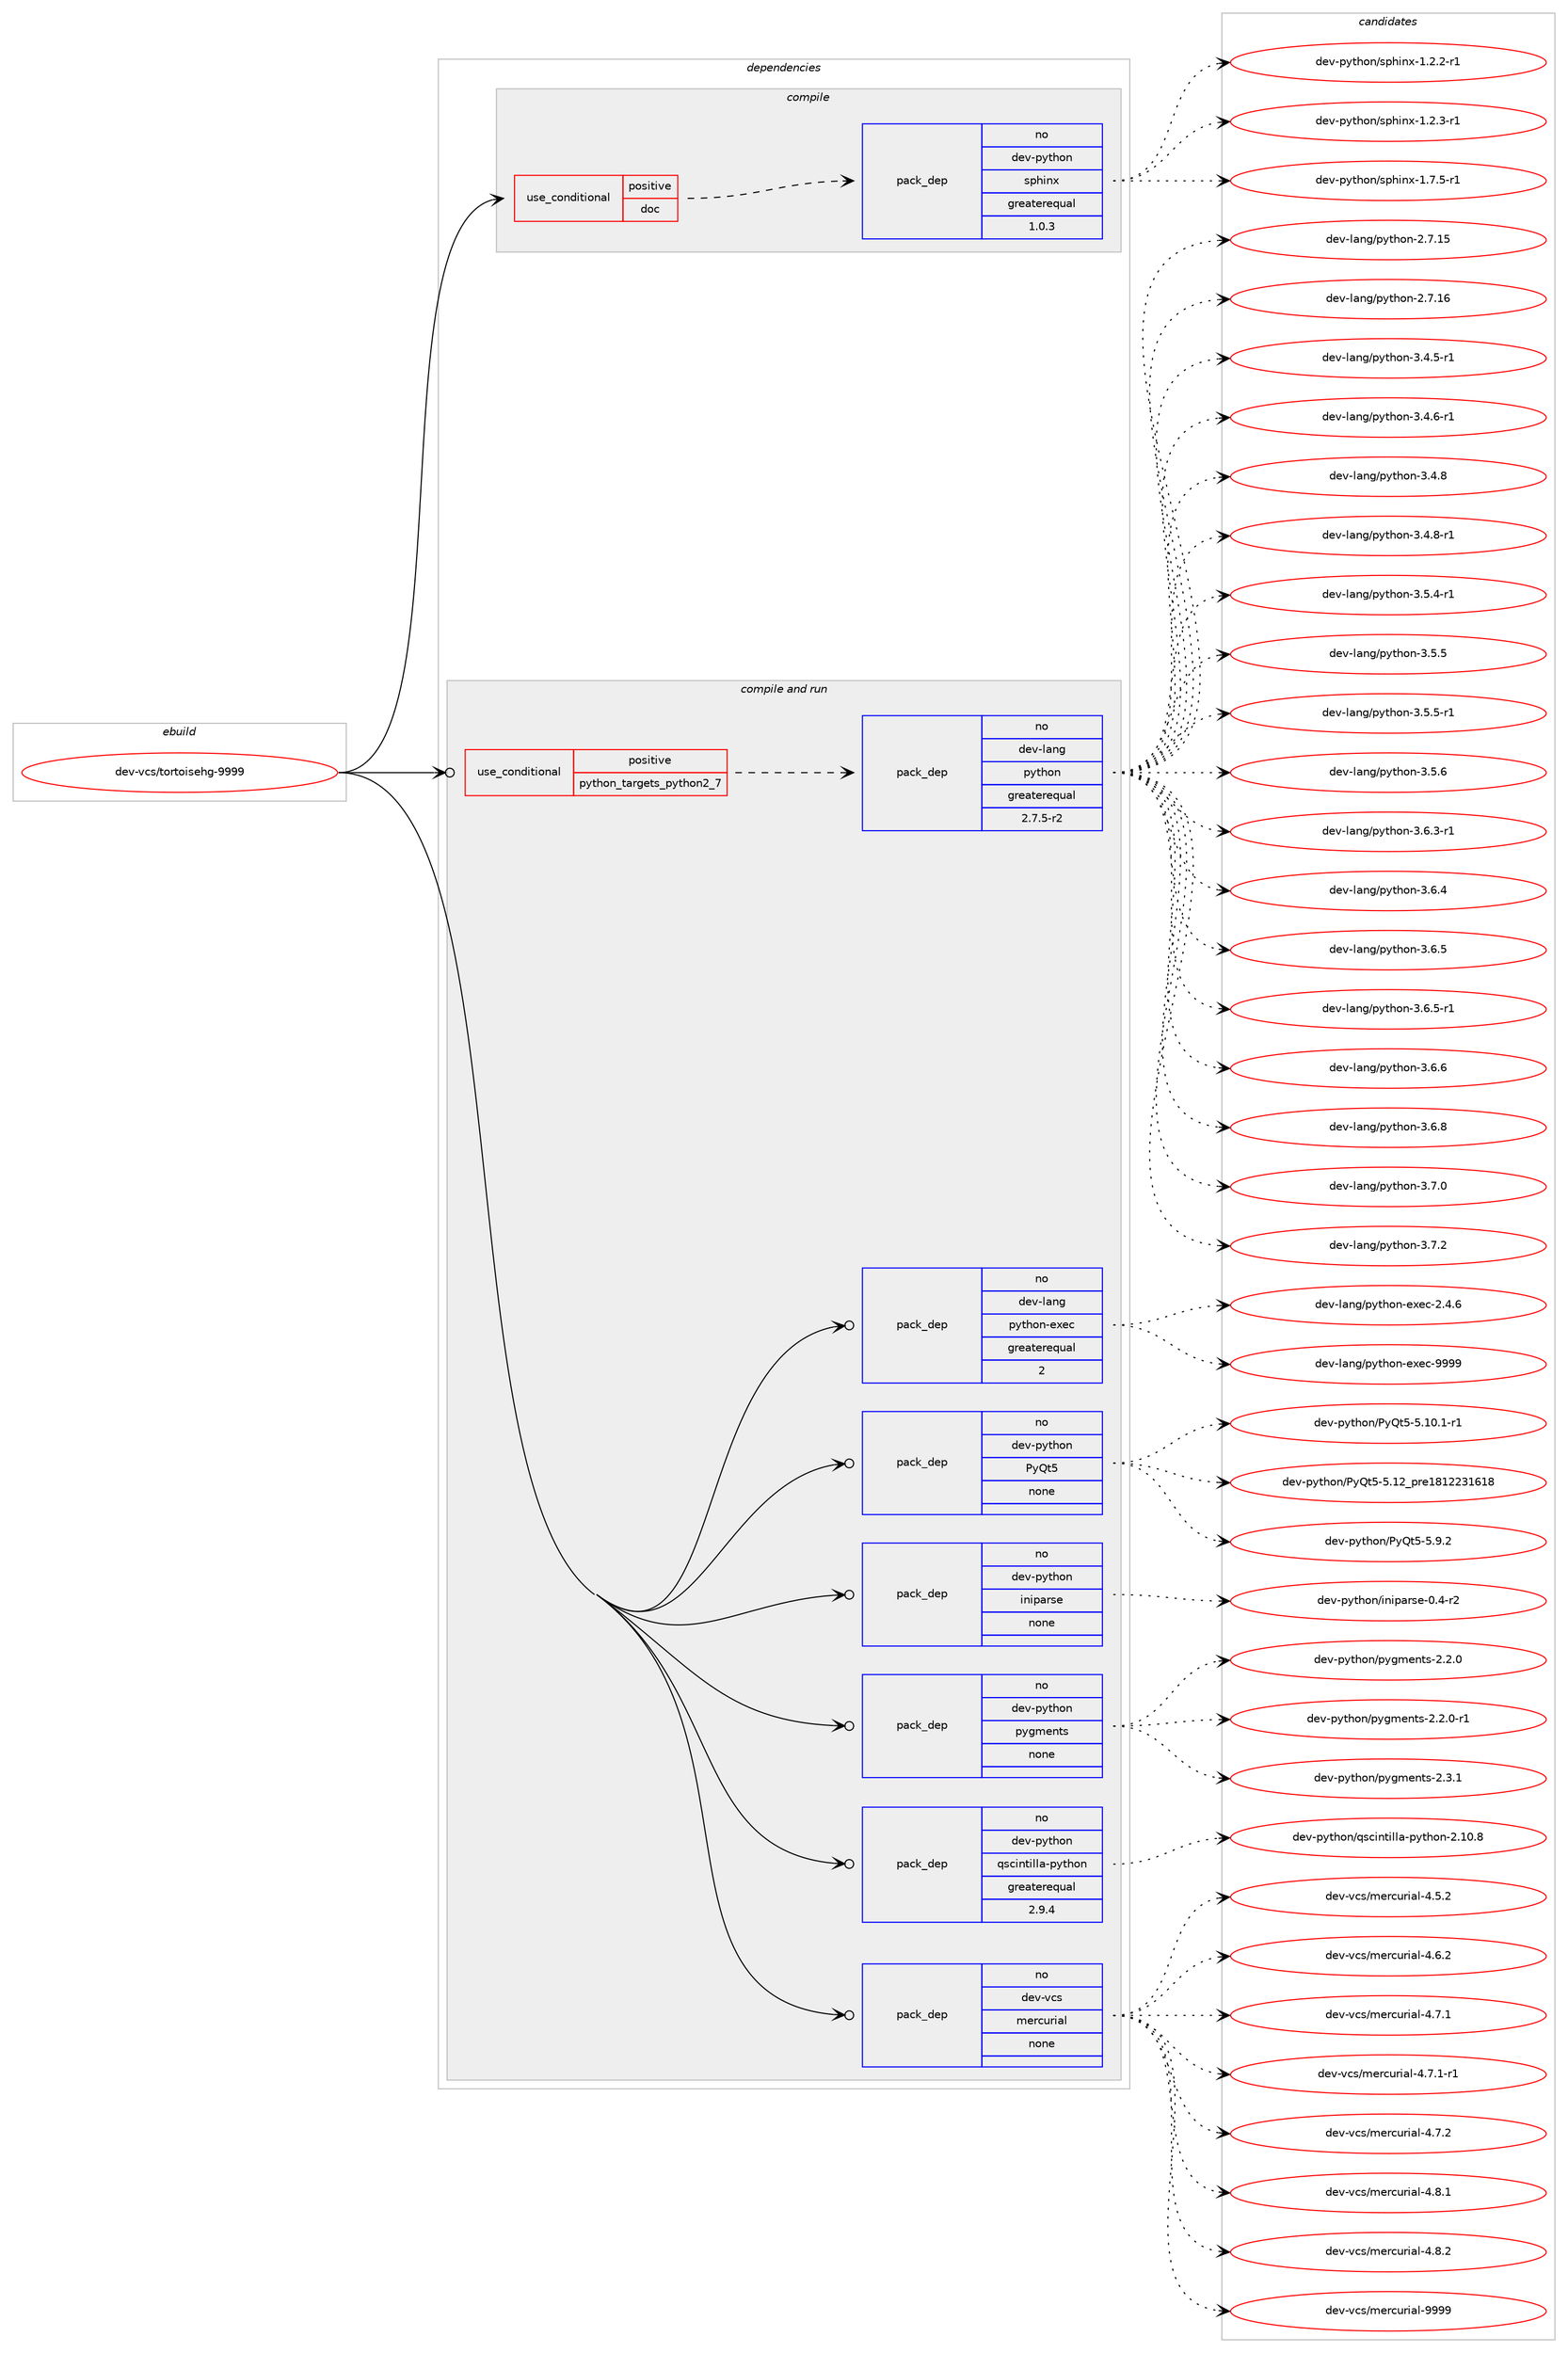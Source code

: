 digraph prolog {

# *************
# Graph options
# *************

newrank=true;
concentrate=true;
compound=true;
graph [rankdir=LR,fontname=Helvetica,fontsize=10,ranksep=1.5];#, ranksep=2.5, nodesep=0.2];
edge  [arrowhead=vee];
node  [fontname=Helvetica,fontsize=10];

# **********
# The ebuild
# **********

subgraph cluster_leftcol {
color=gray;
rank=same;
label=<<i>ebuild</i>>;
id [label="dev-vcs/tortoisehg-9999", color=red, width=4, href="../dev-vcs/tortoisehg-9999.svg"];
}

# ****************
# The dependencies
# ****************

subgraph cluster_midcol {
color=gray;
label=<<i>dependencies</i>>;
subgraph cluster_compile {
fillcolor="#eeeeee";
style=filled;
label=<<i>compile</i>>;
subgraph cond425952 {
dependency1552953 [label=<<TABLE BORDER="0" CELLBORDER="1" CELLSPACING="0" CELLPADDING="4"><TR><TD ROWSPAN="3" CELLPADDING="10">use_conditional</TD></TR><TR><TD>positive</TD></TR><TR><TD>doc</TD></TR></TABLE>>, shape=none, color=red];
subgraph pack1103237 {
dependency1552954 [label=<<TABLE BORDER="0" CELLBORDER="1" CELLSPACING="0" CELLPADDING="4" WIDTH="220"><TR><TD ROWSPAN="6" CELLPADDING="30">pack_dep</TD></TR><TR><TD WIDTH="110">no</TD></TR><TR><TD>dev-python</TD></TR><TR><TD>sphinx</TD></TR><TR><TD>greaterequal</TD></TR><TR><TD>1.0.3</TD></TR></TABLE>>, shape=none, color=blue];
}
dependency1552953:e -> dependency1552954:w [weight=20,style="dashed",arrowhead="vee"];
}
id:e -> dependency1552953:w [weight=20,style="solid",arrowhead="vee"];
}
subgraph cluster_compileandrun {
fillcolor="#eeeeee";
style=filled;
label=<<i>compile and run</i>>;
subgraph cond425953 {
dependency1552955 [label=<<TABLE BORDER="0" CELLBORDER="1" CELLSPACING="0" CELLPADDING="4"><TR><TD ROWSPAN="3" CELLPADDING="10">use_conditional</TD></TR><TR><TD>positive</TD></TR><TR><TD>python_targets_python2_7</TD></TR></TABLE>>, shape=none, color=red];
subgraph pack1103238 {
dependency1552956 [label=<<TABLE BORDER="0" CELLBORDER="1" CELLSPACING="0" CELLPADDING="4" WIDTH="220"><TR><TD ROWSPAN="6" CELLPADDING="30">pack_dep</TD></TR><TR><TD WIDTH="110">no</TD></TR><TR><TD>dev-lang</TD></TR><TR><TD>python</TD></TR><TR><TD>greaterequal</TD></TR><TR><TD>2.7.5-r2</TD></TR></TABLE>>, shape=none, color=blue];
}
dependency1552955:e -> dependency1552956:w [weight=20,style="dashed",arrowhead="vee"];
}
id:e -> dependency1552955:w [weight=20,style="solid",arrowhead="odotvee"];
subgraph pack1103239 {
dependency1552957 [label=<<TABLE BORDER="0" CELLBORDER="1" CELLSPACING="0" CELLPADDING="4" WIDTH="220"><TR><TD ROWSPAN="6" CELLPADDING="30">pack_dep</TD></TR><TR><TD WIDTH="110">no</TD></TR><TR><TD>dev-lang</TD></TR><TR><TD>python-exec</TD></TR><TR><TD>greaterequal</TD></TR><TR><TD>2</TD></TR></TABLE>>, shape=none, color=blue];
}
id:e -> dependency1552957:w [weight=20,style="solid",arrowhead="odotvee"];
subgraph pack1103240 {
dependency1552958 [label=<<TABLE BORDER="0" CELLBORDER="1" CELLSPACING="0" CELLPADDING="4" WIDTH="220"><TR><TD ROWSPAN="6" CELLPADDING="30">pack_dep</TD></TR><TR><TD WIDTH="110">no</TD></TR><TR><TD>dev-python</TD></TR><TR><TD>PyQt5</TD></TR><TR><TD>none</TD></TR><TR><TD></TD></TR></TABLE>>, shape=none, color=blue];
}
id:e -> dependency1552958:w [weight=20,style="solid",arrowhead="odotvee"];
subgraph pack1103241 {
dependency1552959 [label=<<TABLE BORDER="0" CELLBORDER="1" CELLSPACING="0" CELLPADDING="4" WIDTH="220"><TR><TD ROWSPAN="6" CELLPADDING="30">pack_dep</TD></TR><TR><TD WIDTH="110">no</TD></TR><TR><TD>dev-python</TD></TR><TR><TD>iniparse</TD></TR><TR><TD>none</TD></TR><TR><TD></TD></TR></TABLE>>, shape=none, color=blue];
}
id:e -> dependency1552959:w [weight=20,style="solid",arrowhead="odotvee"];
subgraph pack1103242 {
dependency1552960 [label=<<TABLE BORDER="0" CELLBORDER="1" CELLSPACING="0" CELLPADDING="4" WIDTH="220"><TR><TD ROWSPAN="6" CELLPADDING="30">pack_dep</TD></TR><TR><TD WIDTH="110">no</TD></TR><TR><TD>dev-python</TD></TR><TR><TD>pygments</TD></TR><TR><TD>none</TD></TR><TR><TD></TD></TR></TABLE>>, shape=none, color=blue];
}
id:e -> dependency1552960:w [weight=20,style="solid",arrowhead="odotvee"];
subgraph pack1103243 {
dependency1552961 [label=<<TABLE BORDER="0" CELLBORDER="1" CELLSPACING="0" CELLPADDING="4" WIDTH="220"><TR><TD ROWSPAN="6" CELLPADDING="30">pack_dep</TD></TR><TR><TD WIDTH="110">no</TD></TR><TR><TD>dev-python</TD></TR><TR><TD>qscintilla-python</TD></TR><TR><TD>greaterequal</TD></TR><TR><TD>2.9.4</TD></TR></TABLE>>, shape=none, color=blue];
}
id:e -> dependency1552961:w [weight=20,style="solid",arrowhead="odotvee"];
subgraph pack1103244 {
dependency1552962 [label=<<TABLE BORDER="0" CELLBORDER="1" CELLSPACING="0" CELLPADDING="4" WIDTH="220"><TR><TD ROWSPAN="6" CELLPADDING="30">pack_dep</TD></TR><TR><TD WIDTH="110">no</TD></TR><TR><TD>dev-vcs</TD></TR><TR><TD>mercurial</TD></TR><TR><TD>none</TD></TR><TR><TD></TD></TR></TABLE>>, shape=none, color=blue];
}
id:e -> dependency1552962:w [weight=20,style="solid",arrowhead="odotvee"];
}
subgraph cluster_run {
fillcolor="#eeeeee";
style=filled;
label=<<i>run</i>>;
}
}

# **************
# The candidates
# **************

subgraph cluster_choices {
rank=same;
color=gray;
label=<<i>candidates</i>>;

subgraph choice1103237 {
color=black;
nodesep=1;
choice10010111845112121116104111110471151121041051101204549465046504511449 [label="dev-python/sphinx-1.2.2-r1", color=red, width=4,href="../dev-python/sphinx-1.2.2-r1.svg"];
choice10010111845112121116104111110471151121041051101204549465046514511449 [label="dev-python/sphinx-1.2.3-r1", color=red, width=4,href="../dev-python/sphinx-1.2.3-r1.svg"];
choice10010111845112121116104111110471151121041051101204549465546534511449 [label="dev-python/sphinx-1.7.5-r1", color=red, width=4,href="../dev-python/sphinx-1.7.5-r1.svg"];
dependency1552954:e -> choice10010111845112121116104111110471151121041051101204549465046504511449:w [style=dotted,weight="100"];
dependency1552954:e -> choice10010111845112121116104111110471151121041051101204549465046514511449:w [style=dotted,weight="100"];
dependency1552954:e -> choice10010111845112121116104111110471151121041051101204549465546534511449:w [style=dotted,weight="100"];
}
subgraph choice1103238 {
color=black;
nodesep=1;
choice10010111845108971101034711212111610411111045504655464953 [label="dev-lang/python-2.7.15", color=red, width=4,href="../dev-lang/python-2.7.15.svg"];
choice10010111845108971101034711212111610411111045504655464954 [label="dev-lang/python-2.7.16", color=red, width=4,href="../dev-lang/python-2.7.16.svg"];
choice1001011184510897110103471121211161041111104551465246534511449 [label="dev-lang/python-3.4.5-r1", color=red, width=4,href="../dev-lang/python-3.4.5-r1.svg"];
choice1001011184510897110103471121211161041111104551465246544511449 [label="dev-lang/python-3.4.6-r1", color=red, width=4,href="../dev-lang/python-3.4.6-r1.svg"];
choice100101118451089711010347112121116104111110455146524656 [label="dev-lang/python-3.4.8", color=red, width=4,href="../dev-lang/python-3.4.8.svg"];
choice1001011184510897110103471121211161041111104551465246564511449 [label="dev-lang/python-3.4.8-r1", color=red, width=4,href="../dev-lang/python-3.4.8-r1.svg"];
choice1001011184510897110103471121211161041111104551465346524511449 [label="dev-lang/python-3.5.4-r1", color=red, width=4,href="../dev-lang/python-3.5.4-r1.svg"];
choice100101118451089711010347112121116104111110455146534653 [label="dev-lang/python-3.5.5", color=red, width=4,href="../dev-lang/python-3.5.5.svg"];
choice1001011184510897110103471121211161041111104551465346534511449 [label="dev-lang/python-3.5.5-r1", color=red, width=4,href="../dev-lang/python-3.5.5-r1.svg"];
choice100101118451089711010347112121116104111110455146534654 [label="dev-lang/python-3.5.6", color=red, width=4,href="../dev-lang/python-3.5.6.svg"];
choice1001011184510897110103471121211161041111104551465446514511449 [label="dev-lang/python-3.6.3-r1", color=red, width=4,href="../dev-lang/python-3.6.3-r1.svg"];
choice100101118451089711010347112121116104111110455146544652 [label="dev-lang/python-3.6.4", color=red, width=4,href="../dev-lang/python-3.6.4.svg"];
choice100101118451089711010347112121116104111110455146544653 [label="dev-lang/python-3.6.5", color=red, width=4,href="../dev-lang/python-3.6.5.svg"];
choice1001011184510897110103471121211161041111104551465446534511449 [label="dev-lang/python-3.6.5-r1", color=red, width=4,href="../dev-lang/python-3.6.5-r1.svg"];
choice100101118451089711010347112121116104111110455146544654 [label="dev-lang/python-3.6.6", color=red, width=4,href="../dev-lang/python-3.6.6.svg"];
choice100101118451089711010347112121116104111110455146544656 [label="dev-lang/python-3.6.8", color=red, width=4,href="../dev-lang/python-3.6.8.svg"];
choice100101118451089711010347112121116104111110455146554648 [label="dev-lang/python-3.7.0", color=red, width=4,href="../dev-lang/python-3.7.0.svg"];
choice100101118451089711010347112121116104111110455146554650 [label="dev-lang/python-3.7.2", color=red, width=4,href="../dev-lang/python-3.7.2.svg"];
dependency1552956:e -> choice10010111845108971101034711212111610411111045504655464953:w [style=dotted,weight="100"];
dependency1552956:e -> choice10010111845108971101034711212111610411111045504655464954:w [style=dotted,weight="100"];
dependency1552956:e -> choice1001011184510897110103471121211161041111104551465246534511449:w [style=dotted,weight="100"];
dependency1552956:e -> choice1001011184510897110103471121211161041111104551465246544511449:w [style=dotted,weight="100"];
dependency1552956:e -> choice100101118451089711010347112121116104111110455146524656:w [style=dotted,weight="100"];
dependency1552956:e -> choice1001011184510897110103471121211161041111104551465246564511449:w [style=dotted,weight="100"];
dependency1552956:e -> choice1001011184510897110103471121211161041111104551465346524511449:w [style=dotted,weight="100"];
dependency1552956:e -> choice100101118451089711010347112121116104111110455146534653:w [style=dotted,weight="100"];
dependency1552956:e -> choice1001011184510897110103471121211161041111104551465346534511449:w [style=dotted,weight="100"];
dependency1552956:e -> choice100101118451089711010347112121116104111110455146534654:w [style=dotted,weight="100"];
dependency1552956:e -> choice1001011184510897110103471121211161041111104551465446514511449:w [style=dotted,weight="100"];
dependency1552956:e -> choice100101118451089711010347112121116104111110455146544652:w [style=dotted,weight="100"];
dependency1552956:e -> choice100101118451089711010347112121116104111110455146544653:w [style=dotted,weight="100"];
dependency1552956:e -> choice1001011184510897110103471121211161041111104551465446534511449:w [style=dotted,weight="100"];
dependency1552956:e -> choice100101118451089711010347112121116104111110455146544654:w [style=dotted,weight="100"];
dependency1552956:e -> choice100101118451089711010347112121116104111110455146544656:w [style=dotted,weight="100"];
dependency1552956:e -> choice100101118451089711010347112121116104111110455146554648:w [style=dotted,weight="100"];
dependency1552956:e -> choice100101118451089711010347112121116104111110455146554650:w [style=dotted,weight="100"];
}
subgraph choice1103239 {
color=black;
nodesep=1;
choice1001011184510897110103471121211161041111104510112010199455046524654 [label="dev-lang/python-exec-2.4.6", color=red, width=4,href="../dev-lang/python-exec-2.4.6.svg"];
choice10010111845108971101034711212111610411111045101120101994557575757 [label="dev-lang/python-exec-9999", color=red, width=4,href="../dev-lang/python-exec-9999.svg"];
dependency1552957:e -> choice1001011184510897110103471121211161041111104510112010199455046524654:w [style=dotted,weight="100"];
dependency1552957:e -> choice10010111845108971101034711212111610411111045101120101994557575757:w [style=dotted,weight="100"];
}
subgraph choice1103240 {
color=black;
nodesep=1;
choice1001011184511212111610411111047801218111653455346494846494511449 [label="dev-python/PyQt5-5.10.1-r1", color=red, width=4,href="../dev-python/PyQt5-5.10.1-r1.svg"];
choice100101118451121211161041111104780121811165345534649509511211410149564950505149544956 [label="dev-python/PyQt5-5.12_pre1812231618", color=red, width=4,href="../dev-python/PyQt5-5.12_pre1812231618.svg"];
choice1001011184511212111610411111047801218111653455346574650 [label="dev-python/PyQt5-5.9.2", color=red, width=4,href="../dev-python/PyQt5-5.9.2.svg"];
dependency1552958:e -> choice1001011184511212111610411111047801218111653455346494846494511449:w [style=dotted,weight="100"];
dependency1552958:e -> choice100101118451121211161041111104780121811165345534649509511211410149564950505149544956:w [style=dotted,weight="100"];
dependency1552958:e -> choice1001011184511212111610411111047801218111653455346574650:w [style=dotted,weight="100"];
}
subgraph choice1103241 {
color=black;
nodesep=1;
choice100101118451121211161041111104710511010511297114115101454846524511450 [label="dev-python/iniparse-0.4-r2", color=red, width=4,href="../dev-python/iniparse-0.4-r2.svg"];
dependency1552959:e -> choice100101118451121211161041111104710511010511297114115101454846524511450:w [style=dotted,weight="100"];
}
subgraph choice1103242 {
color=black;
nodesep=1;
choice1001011184511212111610411111047112121103109101110116115455046504648 [label="dev-python/pygments-2.2.0", color=red, width=4,href="../dev-python/pygments-2.2.0.svg"];
choice10010111845112121116104111110471121211031091011101161154550465046484511449 [label="dev-python/pygments-2.2.0-r1", color=red, width=4,href="../dev-python/pygments-2.2.0-r1.svg"];
choice1001011184511212111610411111047112121103109101110116115455046514649 [label="dev-python/pygments-2.3.1", color=red, width=4,href="../dev-python/pygments-2.3.1.svg"];
dependency1552960:e -> choice1001011184511212111610411111047112121103109101110116115455046504648:w [style=dotted,weight="100"];
dependency1552960:e -> choice10010111845112121116104111110471121211031091011101161154550465046484511449:w [style=dotted,weight="100"];
dependency1552960:e -> choice1001011184511212111610411111047112121103109101110116115455046514649:w [style=dotted,weight="100"];
}
subgraph choice1103243 {
color=black;
nodesep=1;
choice100101118451121211161041111104711311599105110116105108108974511212111610411111045504649484656 [label="dev-python/qscintilla-python-2.10.8", color=red, width=4,href="../dev-python/qscintilla-python-2.10.8.svg"];
dependency1552961:e -> choice100101118451121211161041111104711311599105110116105108108974511212111610411111045504649484656:w [style=dotted,weight="100"];
}
subgraph choice1103244 {
color=black;
nodesep=1;
choice1001011184511899115471091011149911711410597108455246534650 [label="dev-vcs/mercurial-4.5.2", color=red, width=4,href="../dev-vcs/mercurial-4.5.2.svg"];
choice1001011184511899115471091011149911711410597108455246544650 [label="dev-vcs/mercurial-4.6.2", color=red, width=4,href="../dev-vcs/mercurial-4.6.2.svg"];
choice1001011184511899115471091011149911711410597108455246554649 [label="dev-vcs/mercurial-4.7.1", color=red, width=4,href="../dev-vcs/mercurial-4.7.1.svg"];
choice10010111845118991154710910111499117114105971084552465546494511449 [label="dev-vcs/mercurial-4.7.1-r1", color=red, width=4,href="../dev-vcs/mercurial-4.7.1-r1.svg"];
choice1001011184511899115471091011149911711410597108455246554650 [label="dev-vcs/mercurial-4.7.2", color=red, width=4,href="../dev-vcs/mercurial-4.7.2.svg"];
choice1001011184511899115471091011149911711410597108455246564649 [label="dev-vcs/mercurial-4.8.1", color=red, width=4,href="../dev-vcs/mercurial-4.8.1.svg"];
choice1001011184511899115471091011149911711410597108455246564650 [label="dev-vcs/mercurial-4.8.2", color=red, width=4,href="../dev-vcs/mercurial-4.8.2.svg"];
choice10010111845118991154710910111499117114105971084557575757 [label="dev-vcs/mercurial-9999", color=red, width=4,href="../dev-vcs/mercurial-9999.svg"];
dependency1552962:e -> choice1001011184511899115471091011149911711410597108455246534650:w [style=dotted,weight="100"];
dependency1552962:e -> choice1001011184511899115471091011149911711410597108455246544650:w [style=dotted,weight="100"];
dependency1552962:e -> choice1001011184511899115471091011149911711410597108455246554649:w [style=dotted,weight="100"];
dependency1552962:e -> choice10010111845118991154710910111499117114105971084552465546494511449:w [style=dotted,weight="100"];
dependency1552962:e -> choice1001011184511899115471091011149911711410597108455246554650:w [style=dotted,weight="100"];
dependency1552962:e -> choice1001011184511899115471091011149911711410597108455246564649:w [style=dotted,weight="100"];
dependency1552962:e -> choice1001011184511899115471091011149911711410597108455246564650:w [style=dotted,weight="100"];
dependency1552962:e -> choice10010111845118991154710910111499117114105971084557575757:w [style=dotted,weight="100"];
}
}

}
